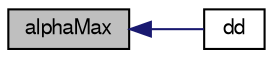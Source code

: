 digraph "alphaMax"
{
  bgcolor="transparent";
  edge [fontname="FreeSans",fontsize="10",labelfontname="FreeSans",labelfontsize="10"];
  node [fontname="FreeSans",fontsize="10",shape=record];
  rankdir="LR";
  Node18 [label="alphaMax",height=0.2,width=0.4,color="black", fillcolor="grey75", style="filled", fontcolor="black"];
  Node18 -> Node19 [dir="back",color="midnightblue",fontsize="10",style="solid",fontname="FreeSans"];
  Node19 [label="dd",height=0.2,width=0.4,color="black",URL="$a31942.html#a2c71614a775f96cf1db416be5cc4de9d",tooltip="Return the diameter of the dispersed-phase particles. "];
}
